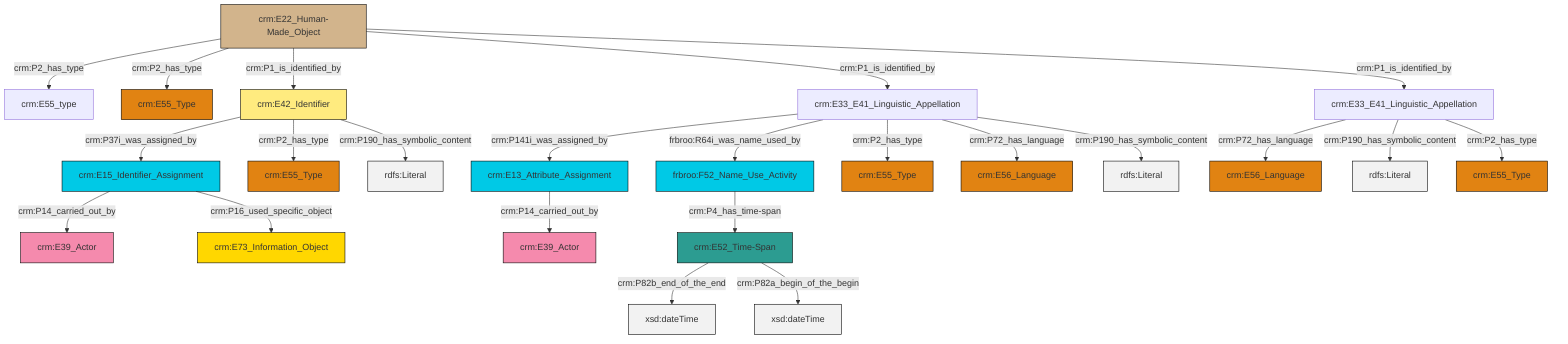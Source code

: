 graph TD
classDef Literal fill:#f2f2f2,stroke:#000000;
classDef CRM_Entity fill:#FFFFFF,stroke:#000000;
classDef Temporal_Entity fill:#00C9E6, stroke:#000000;
classDef Type fill:#E18312, stroke:#000000;
classDef Time-Span fill:#2C9C91, stroke:#000000;
classDef Appellation fill:#FFEB7F, stroke:#000000;
classDef Place fill:#008836, stroke:#000000;
classDef Persistent_Item fill:#B266B2, stroke:#000000;
classDef Conceptual_Object fill:#FFD700, stroke:#000000;
classDef Physical_Thing fill:#D2B48C, stroke:#000000;
classDef Actor fill:#f58aad, stroke:#000000;
classDef PC_Classes fill:#4ce600, stroke:#000000;
classDef Multi fill:#cccccc,stroke:#000000;

0["crm:E15_Identifier_Assignment"]:::Temporal_Entity -->|crm:P14_carried_out_by| 1["crm:E39_Actor"]:::Actor
4["crm:E33_E41_Linguistic_Appellation"]:::Default -->|crm:P141i_was_assigned_by| 5["crm:E13_Attribute_Assignment"]:::Temporal_Entity
10["frbroo:F52_Name_Use_Activity"]:::Temporal_Entity -->|crm:P4_has_time-span| 11["crm:E52_Time-Span"]:::Time-Span
5["crm:E13_Attribute_Assignment"]:::Temporal_Entity -->|crm:P14_carried_out_by| 12["crm:E39_Actor"]:::Actor
15["crm:E22_Human-Made_Object"]:::Physical_Thing -->|crm:P2_has_type| 16["crm:E55_type"]:::Default
4["crm:E33_E41_Linguistic_Appellation"]:::Default -->|frbroo:R64i_was_name_used_by| 10["frbroo:F52_Name_Use_Activity"]:::Temporal_Entity
13["crm:E42_Identifier"]:::Appellation -->|crm:P37i_was_assigned_by| 0["crm:E15_Identifier_Assignment"]:::Temporal_Entity
18["crm:E33_E41_Linguistic_Appellation"]:::Default -->|crm:P72_has_language| 19["crm:E56_Language"]:::Type
13["crm:E42_Identifier"]:::Appellation -->|crm:P2_has_type| 20["crm:E55_Type"]:::Type
15["crm:E22_Human-Made_Object"]:::Physical_Thing -->|crm:P2_has_type| 2["crm:E55_Type"]:::Type
11["crm:E52_Time-Span"]:::Time-Span -->|crm:P82b_end_of_the_end| 21[xsd:dateTime]:::Literal
11["crm:E52_Time-Span"]:::Time-Span -->|crm:P82a_begin_of_the_begin| 22[xsd:dateTime]:::Literal
4["crm:E33_E41_Linguistic_Appellation"]:::Default -->|crm:P2_has_type| 27["crm:E55_Type"]:::Type
0["crm:E15_Identifier_Assignment"]:::Temporal_Entity -->|crm:P16_used_specific_object| 25["crm:E73_Information_Object"]:::Conceptual_Object
13["crm:E42_Identifier"]:::Appellation -->|crm:P190_has_symbolic_content| 31[rdfs:Literal]:::Literal
18["crm:E33_E41_Linguistic_Appellation"]:::Default -->|crm:P190_has_symbolic_content| 32[rdfs:Literal]:::Literal
15["crm:E22_Human-Made_Object"]:::Physical_Thing -->|crm:P1_is_identified_by| 13["crm:E42_Identifier"]:::Appellation
18["crm:E33_E41_Linguistic_Appellation"]:::Default -->|crm:P2_has_type| 6["crm:E55_Type"]:::Type
15["crm:E22_Human-Made_Object"]:::Physical_Thing -->|crm:P1_is_identified_by| 4["crm:E33_E41_Linguistic_Appellation"]:::Default
4["crm:E33_E41_Linguistic_Appellation"]:::Default -->|crm:P72_has_language| 8["crm:E56_Language"]:::Type
4["crm:E33_E41_Linguistic_Appellation"]:::Default -->|crm:P190_has_symbolic_content| 35[rdfs:Literal]:::Literal
15["crm:E22_Human-Made_Object"]:::Physical_Thing -->|crm:P1_is_identified_by| 18["crm:E33_E41_Linguistic_Appellation"]:::Default